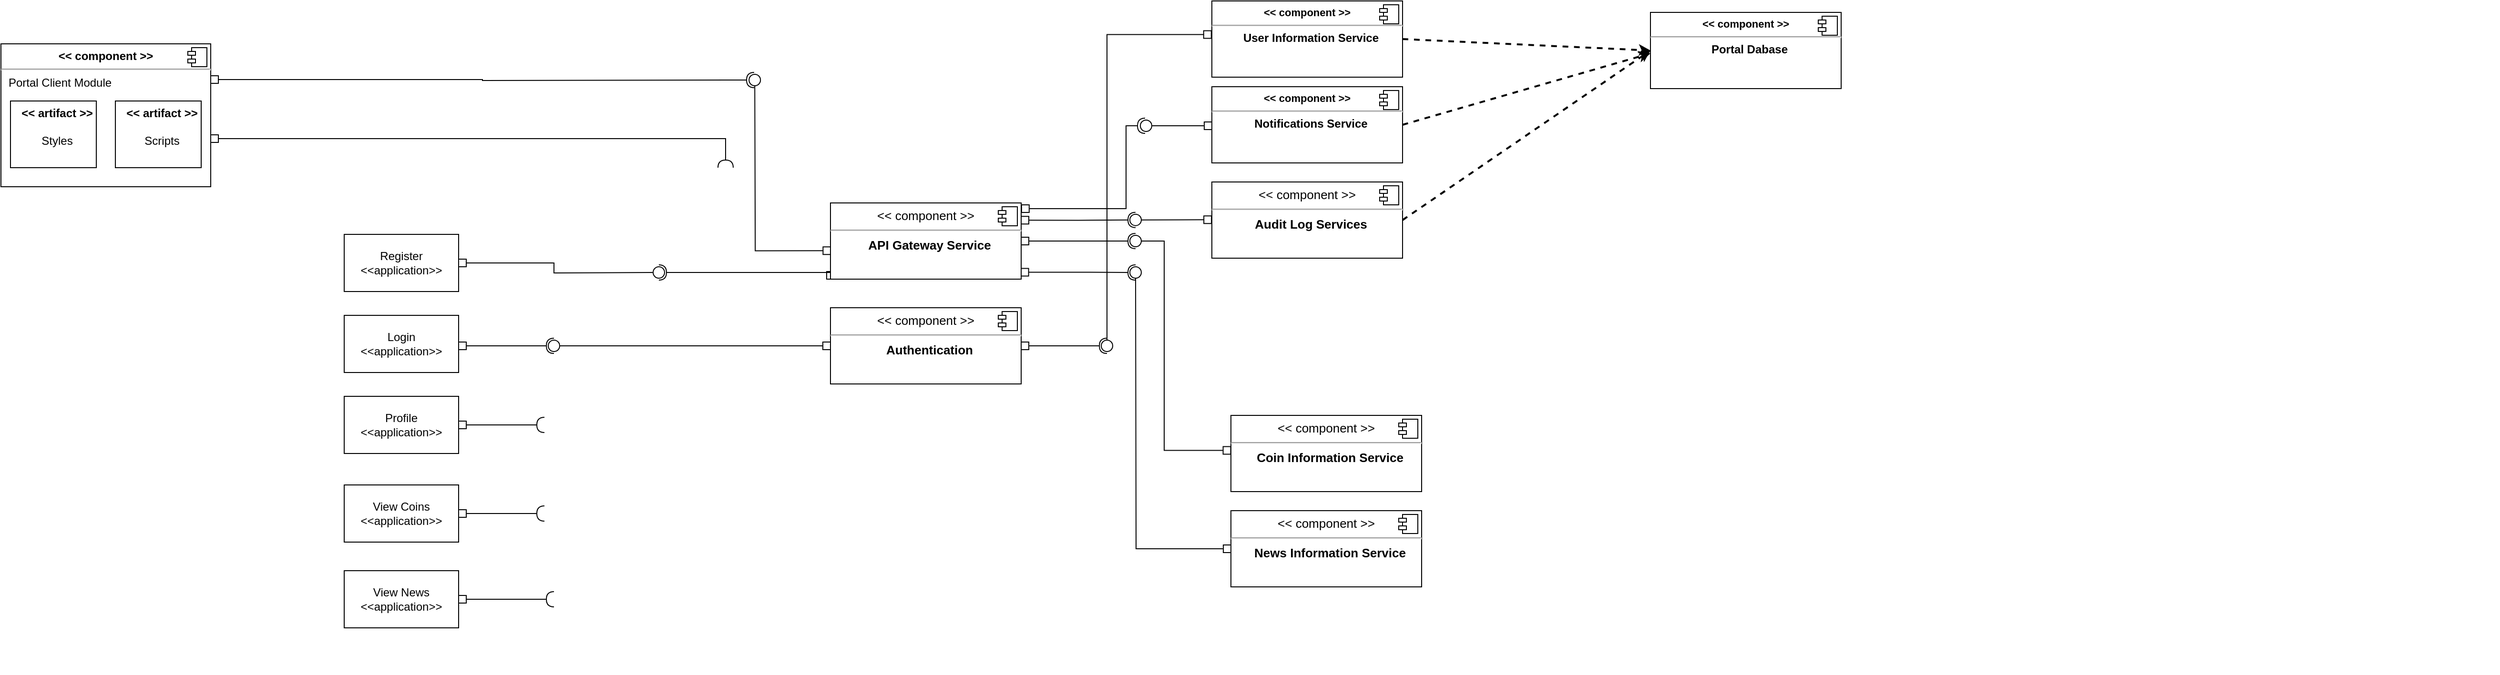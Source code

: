 <mxfile version="20.7.4" type="github">
  <diagram name="Page-1" id="c4acf3e9-155e-7222-9cf6-157b1a14988f">
    <mxGraphModel dx="2284" dy="782" grid="1" gridSize="10" guides="1" tooltips="1" connect="1" arrows="1" fold="1" page="1" pageScale="1" pageWidth="850" pageHeight="1100" background="none" math="0" shadow="0">
      <root>
        <mxCell id="0" />
        <mxCell id="1" parent="0" />
        <mxCell id="J00o2H0Ra1XBxUk8elXU-5" value="&lt;p style=&quot;margin:0px;margin-top:6px;text-align:center;&quot;&gt;&lt;b&gt;&amp;lt;&amp;lt; component &amp;gt;&amp;gt;&lt;/b&gt;&lt;/p&gt;&lt;hr&gt;&lt;p style=&quot;margin:0px;margin-left:8px;&quot;&gt;Portal Client Module&lt;/p&gt;" style="align=left;overflow=fill;html=1;dropTarget=0;" vertex="1" parent="1">
          <mxGeometry x="-280" y="550" width="220" height="150" as="geometry" />
        </mxCell>
        <mxCell id="J00o2H0Ra1XBxUk8elXU-6" value="" style="shape=component;jettyWidth=8;jettyHeight=4;" vertex="1" parent="J00o2H0Ra1XBxUk8elXU-5">
          <mxGeometry x="1" width="20" height="20" relative="1" as="geometry">
            <mxPoint x="-24" y="4" as="offset" />
          </mxGeometry>
        </mxCell>
        <mxCell id="J00o2H0Ra1XBxUk8elXU-7" value="&lt;p style=&quot;margin:0px;margin-top:6px;text-align:center;&quot;&gt;&lt;/p&gt;&lt;p style=&quot;text-align: center; margin: 0px 0px 0px 8px;&quot;&gt;&lt;b&gt;&amp;lt;&amp;lt; artifact &amp;gt;&amp;gt;&lt;/b&gt;&lt;/p&gt;&lt;p style=&quot;text-align: center; margin: 0px 0px 0px 8px;&quot;&gt;&lt;b&gt;&lt;br&gt;&lt;/b&gt;&lt;/p&gt;&lt;p style=&quot;text-align: center; margin: 0px 0px 0px 8px;&quot;&gt;Scripts&lt;/p&gt;" style="align=left;overflow=fill;html=1;dropTarget=0;" vertex="1" parent="J00o2H0Ra1XBxUk8elXU-5">
          <mxGeometry x="120" y="60" width="90" height="70" as="geometry" />
        </mxCell>
        <mxCell id="J00o2H0Ra1XBxUk8elXU-8" value="&lt;p style=&quot;margin:0px;margin-top:6px;text-align:center;&quot;&gt;&lt;/p&gt;&lt;p style=&quot;text-align: center; margin: 0px 0px 0px 8px;&quot;&gt;&lt;b&gt;&amp;lt;&amp;lt; artifact &amp;gt;&amp;gt;&lt;/b&gt;&lt;/p&gt;&lt;p style=&quot;text-align: center; margin: 0px 0px 0px 8px;&quot;&gt;&lt;b&gt;&lt;br&gt;&lt;/b&gt;&lt;/p&gt;&lt;p style=&quot;text-align: center; margin: 0px 0px 0px 8px;&quot;&gt;Styles&lt;/p&gt;" style="align=left;overflow=fill;html=1;dropTarget=0;" vertex="1" parent="1">
          <mxGeometry x="-270" y="610" width="90" height="70" as="geometry" />
        </mxCell>
        <mxCell id="J00o2H0Ra1XBxUk8elXU-11" style="edgeStyle=orthogonalEdgeStyle;rounded=0;orthogonalLoop=1;jettySize=auto;html=1;startArrow=box;startFill=0;endArrow=oval;endFill=0;endSize=12;sourcePerimeterSpacing=20;targetPerimeterSpacing=20;exitX=-0.001;exitY=0.459;exitDx=0;exitDy=0;exitPerimeter=0;" edge="1" parent="1" source="J00o2H0Ra1XBxUk8elXU-12">
          <mxGeometry relative="1" as="geometry">
            <mxPoint x="910" y="757.0" as="targetPoint" />
            <Array as="points">
              <mxPoint x="940" y="977" />
              <mxPoint x="940" y="757" />
            </Array>
            <mxPoint x="1010" y="977" as="sourcePoint" />
          </mxGeometry>
        </mxCell>
        <mxCell id="J00o2H0Ra1XBxUk8elXU-12" value="&lt;p style=&quot;margin: 6px 0px 0px; font-size: 13px;&quot;&gt;&lt;span style=&quot;font-size: 13px;&quot;&gt;&lt;font style=&quot;font-size: 13px;&quot;&gt;&amp;lt;&amp;lt; component &amp;gt;&amp;gt;&lt;/font&gt;&lt;/span&gt;&lt;/p&gt;&lt;hr style=&quot;font-size: 13px;&quot;&gt;&lt;p style=&quot;margin: 0px 0px 0px 8px; font-size: 13px;&quot;&gt;&lt;b&gt;Coin Information Service&lt;/b&gt;&lt;/p&gt;" style="align=center;overflow=fill;html=1;dropTarget=0;fontStyle=0;fontSize=13;" vertex="1" parent="1">
          <mxGeometry x="1010" y="940" width="200" height="80" as="geometry" />
        </mxCell>
        <mxCell id="J00o2H0Ra1XBxUk8elXU-13" value="" style="shape=component;jettyWidth=8;jettyHeight=4;" vertex="1" parent="J00o2H0Ra1XBxUk8elXU-12">
          <mxGeometry x="1" width="20" height="20" relative="1" as="geometry">
            <mxPoint x="-24" y="4" as="offset" />
          </mxGeometry>
        </mxCell>
        <mxCell id="J00o2H0Ra1XBxUk8elXU-14" style="edgeStyle=orthogonalEdgeStyle;rounded=0;orthogonalLoop=1;jettySize=auto;html=1;startArrow=box;startFill=0;endArrow=oval;endFill=0;endSize=12;sourcePerimeterSpacing=20;targetPerimeterSpacing=20;exitX=0;exitY=0.5;exitDx=0;exitDy=0;" edge="1" parent="1" source="J00o2H0Ra1XBxUk8elXU-15">
          <mxGeometry relative="1" as="geometry">
            <mxPoint x="910" y="790" as="targetPoint" />
          </mxGeometry>
        </mxCell>
        <mxCell id="J00o2H0Ra1XBxUk8elXU-15" value="&lt;p style=&quot;margin: 6px 0px 0px; font-size: 13px;&quot;&gt;&lt;span style=&quot;font-size: 13px;&quot;&gt;&lt;font style=&quot;font-size: 13px;&quot;&gt;&amp;lt;&amp;lt; component &amp;gt;&amp;gt;&lt;/font&gt;&lt;/span&gt;&lt;/p&gt;&lt;hr style=&quot;font-size: 13px;&quot;&gt;&lt;p style=&quot;margin: 0px 0px 0px 8px; font-size: 13px;&quot;&gt;&lt;b&gt;News Information Service&lt;/b&gt;&lt;/p&gt;" style="align=center;overflow=fill;html=1;dropTarget=0;fontStyle=0;fontSize=13;" vertex="1" parent="1">
          <mxGeometry x="1010" y="1040" width="200" height="80" as="geometry" />
        </mxCell>
        <mxCell id="J00o2H0Ra1XBxUk8elXU-16" value="" style="shape=component;jettyWidth=8;jettyHeight=4;" vertex="1" parent="J00o2H0Ra1XBxUk8elXU-15">
          <mxGeometry x="1" width="20" height="20" relative="1" as="geometry">
            <mxPoint x="-24" y="4" as="offset" />
          </mxGeometry>
        </mxCell>
        <mxCell id="J00o2H0Ra1XBxUk8elXU-18" style="edgeStyle=orthogonalEdgeStyle;rounded=0;orthogonalLoop=1;jettySize=auto;html=1;endArrow=oval;endFill=0;targetPerimeterSpacing=20;sourcePerimeterSpacing=20;endSize=12;exitX=-0.003;exitY=0.441;exitDx=0;exitDy=0;startArrow=box;startFill=0;exitPerimeter=0;" edge="1" parent="1" source="J00o2H0Ra1XBxUk8elXU-19">
          <mxGeometry relative="1" as="geometry">
            <mxPoint x="880" y="867.0" as="targetPoint" />
            <mxPoint x="980" y="542" as="sourcePoint" />
            <Array as="points">
              <mxPoint x="880" y="540" />
            </Array>
          </mxGeometry>
        </mxCell>
        <mxCell id="J00o2H0Ra1XBxUk8elXU-19" value="&lt;p style=&quot;margin: 6px 0px 0px; text-align: center; font-size: 11px;&quot;&gt;&lt;b style=&quot;&quot;&gt;&lt;font style=&quot;font-size: 11px;&quot;&gt;&amp;lt;&amp;lt; component &amp;gt;&amp;gt;&lt;/font&gt;&lt;/b&gt;&lt;/p&gt;&lt;hr style=&quot;font-size: 11px;&quot;&gt;&lt;p style=&quot;text-align: center; margin: 0px 0px 0px 8px;&quot;&gt;&lt;b&gt;User Information Service&lt;/b&gt;&lt;/p&gt;" style="align=left;overflow=fill;html=1;dropTarget=0;" vertex="1" parent="1">
          <mxGeometry x="990" y="505" width="200" height="80" as="geometry" />
        </mxCell>
        <mxCell id="J00o2H0Ra1XBxUk8elXU-20" value="" style="shape=component;jettyWidth=8;jettyHeight=4;" vertex="1" parent="J00o2H0Ra1XBxUk8elXU-19">
          <mxGeometry x="1" width="20" height="20" relative="1" as="geometry">
            <mxPoint x="-24" y="4" as="offset" />
          </mxGeometry>
        </mxCell>
        <mxCell id="J00o2H0Ra1XBxUk8elXU-21" style="edgeStyle=orthogonalEdgeStyle;rounded=0;orthogonalLoop=1;jettySize=auto;html=1;startArrow=box;startFill=0;endArrow=oval;endFill=0;endSize=12;sourcePerimeterSpacing=20;targetPerimeterSpacing=20;exitX=0;exitY=0.512;exitDx=0;exitDy=0;exitPerimeter=0;" edge="1" parent="1" source="J00o2H0Ra1XBxUk8elXU-22">
          <mxGeometry relative="1" as="geometry">
            <mxPoint x="921" y="636" as="targetPoint" />
            <mxPoint x="991" y="636.0" as="sourcePoint" />
            <Array as="points">
              <mxPoint x="921" y="636" />
            </Array>
          </mxGeometry>
        </mxCell>
        <mxCell id="J00o2H0Ra1XBxUk8elXU-22" value="&lt;p style=&quot;margin: 6px 0px 0px; text-align: center; font-size: 11px;&quot;&gt;&lt;b style=&quot;&quot;&gt;&lt;font style=&quot;font-size: 11px;&quot;&gt;&amp;lt;&amp;lt; component &amp;gt;&amp;gt;&lt;/font&gt;&lt;/b&gt;&lt;/p&gt;&lt;hr style=&quot;font-size: 11px;&quot;&gt;&lt;p style=&quot;text-align: center; margin: 0px 0px 0px 8px;&quot;&gt;&lt;b&gt;Notifications Service&lt;/b&gt;&lt;/p&gt;" style="align=left;overflow=fill;html=1;dropTarget=0;" vertex="1" parent="1">
          <mxGeometry x="990" y="595" width="200" height="80" as="geometry" />
        </mxCell>
        <mxCell id="J00o2H0Ra1XBxUk8elXU-23" value="" style="shape=component;jettyWidth=8;jettyHeight=4;" vertex="1" parent="J00o2H0Ra1XBxUk8elXU-22">
          <mxGeometry x="1" width="20" height="20" relative="1" as="geometry">
            <mxPoint x="-24" y="4" as="offset" />
          </mxGeometry>
        </mxCell>
        <mxCell id="J00o2H0Ra1XBxUk8elXU-24" style="edgeStyle=orthogonalEdgeStyle;rounded=0;orthogonalLoop=1;jettySize=auto;html=1;endArrow=halfCircle;endFill=0;startArrow=box;startFill=0;exitX=1;exitY=0.5;exitDx=0;exitDy=0;" edge="1" parent="1" source="J00o2H0Ra1XBxUk8elXU-26">
          <mxGeometry relative="1" as="geometry">
            <mxPoint x="880" y="867.0" as="targetPoint" />
            <mxPoint x="780" y="867" as="sourcePoint" />
          </mxGeometry>
        </mxCell>
        <mxCell id="J00o2H0Ra1XBxUk8elXU-53" style="edgeStyle=orthogonalEdgeStyle;rounded=0;orthogonalLoop=1;jettySize=auto;html=1;endArrow=oval;endFill=0;endSize=12;startArrow=box;startFill=0;" edge="1" parent="1" source="J00o2H0Ra1XBxUk8elXU-26">
          <mxGeometry relative="1" as="geometry">
            <mxPoint x="300" y="867" as="targetPoint" />
          </mxGeometry>
        </mxCell>
        <mxCell id="J00o2H0Ra1XBxUk8elXU-26" value="&lt;p style=&quot;margin: 6px 0px 0px; font-size: 13px;&quot;&gt;&lt;span style=&quot;font-size: 13px;&quot;&gt;&lt;font style=&quot;font-size: 13px;&quot;&gt;&amp;lt;&amp;lt; component &amp;gt;&amp;gt;&lt;/font&gt;&lt;/span&gt;&lt;/p&gt;&lt;hr style=&quot;font-size: 13px;&quot;&gt;&lt;p style=&quot;margin: 0px 0px 0px 8px; font-size: 13px;&quot;&gt;&lt;b&gt;Authentication&lt;/b&gt;&lt;/p&gt;" style="align=center;overflow=fill;html=1;dropTarget=0;fontStyle=0;fontSize=13;" vertex="1" parent="1">
          <mxGeometry x="590" y="827" width="200" height="80" as="geometry" />
        </mxCell>
        <mxCell id="J00o2H0Ra1XBxUk8elXU-27" value="" style="shape=component;jettyWidth=8;jettyHeight=4;" vertex="1" parent="J00o2H0Ra1XBxUk8elXU-26">
          <mxGeometry x="1" width="20" height="20" relative="1" as="geometry">
            <mxPoint x="-24" y="4" as="offset" />
          </mxGeometry>
        </mxCell>
        <mxCell id="J00o2H0Ra1XBxUk8elXU-28" value="&lt;p style=&quot;margin: 6px 0px 0px; font-size: 13px;&quot;&gt;&lt;span style=&quot;font-size: 13px;&quot;&gt;&lt;font style=&quot;font-size: 13px;&quot;&gt;&amp;lt;&amp;lt; component &amp;gt;&amp;gt;&lt;/font&gt;&lt;/span&gt;&lt;/p&gt;&lt;hr style=&quot;font-size: 13px;&quot;&gt;&lt;p style=&quot;margin: 0px 0px 0px 8px; font-size: 13px;&quot;&gt;&lt;b&gt;Audit Log Services&lt;/b&gt;&lt;/p&gt;" style="align=center;overflow=fill;html=1;dropTarget=0;fontStyle=0;fontSize=13;" vertex="1" parent="1">
          <mxGeometry x="990" y="695" width="200" height="80" as="geometry" />
        </mxCell>
        <mxCell id="J00o2H0Ra1XBxUk8elXU-29" value="" style="shape=component;jettyWidth=8;jettyHeight=4;" vertex="1" parent="J00o2H0Ra1XBxUk8elXU-28">
          <mxGeometry x="1" width="20" height="20" relative="1" as="geometry">
            <mxPoint x="-24" y="4" as="offset" />
          </mxGeometry>
        </mxCell>
        <mxCell id="J00o2H0Ra1XBxUk8elXU-30" style="edgeStyle=orthogonalEdgeStyle;rounded=0;orthogonalLoop=1;jettySize=auto;html=1;startArrow=box;startFill=0;endArrow=oval;endFill=0;endSize=12;sourcePerimeterSpacing=20;targetPerimeterSpacing=20;exitX=0.001;exitY=0.627;exitDx=0;exitDy=0;exitPerimeter=0;" edge="1" parent="1" source="J00o2H0Ra1XBxUk8elXU-34">
          <mxGeometry relative="1" as="geometry">
            <mxPoint x="510.6" y="588" as="targetPoint" />
            <mxPoint x="590.0" y="767.96" as="sourcePoint" />
          </mxGeometry>
        </mxCell>
        <mxCell id="J00o2H0Ra1XBxUk8elXU-31" style="edgeStyle=orthogonalEdgeStyle;rounded=0;orthogonalLoop=1;jettySize=auto;html=1;startArrow=box;startFill=0;endArrow=halfCircle;endFill=0;endSize=6;sourcePerimeterSpacing=20;targetPerimeterSpacing=20;exitX=1;exitY=0.5;exitDx=0;exitDy=0;" edge="1" parent="1" source="J00o2H0Ra1XBxUk8elXU-34">
          <mxGeometry relative="1" as="geometry">
            <mxPoint x="910" y="757.0" as="targetPoint" />
          </mxGeometry>
        </mxCell>
        <mxCell id="J00o2H0Ra1XBxUk8elXU-32" style="edgeStyle=orthogonalEdgeStyle;rounded=0;orthogonalLoop=1;jettySize=auto;html=1;startArrow=box;startFill=0;endArrow=halfCircle;endFill=0;endSize=6;sourcePerimeterSpacing=20;targetPerimeterSpacing=20;exitX=0.999;exitY=0.909;exitDx=0;exitDy=0;exitPerimeter=0;" edge="1" parent="1" source="J00o2H0Ra1XBxUk8elXU-34">
          <mxGeometry relative="1" as="geometry">
            <mxPoint x="910" y="790" as="targetPoint" />
            <mxPoint x="790" y="790" as="sourcePoint" />
            <Array as="points" />
          </mxGeometry>
        </mxCell>
        <mxCell id="J00o2H0Ra1XBxUk8elXU-33" style="edgeStyle=orthogonalEdgeStyle;rounded=0;orthogonalLoop=1;jettySize=auto;html=1;startArrow=box;startFill=0;endArrow=halfCircle;endFill=0;endSize=6;sourcePerimeterSpacing=20;targetPerimeterSpacing=20;exitX=1.002;exitY=0.075;exitDx=0;exitDy=0;exitPerimeter=0;" edge="1" parent="1" source="J00o2H0Ra1XBxUk8elXU-34">
          <mxGeometry relative="1" as="geometry">
            <mxPoint x="920" y="636" as="targetPoint" />
            <Array as="points">
              <mxPoint x="900" y="723" />
              <mxPoint x="900" y="636" />
            </Array>
            <mxPoint x="790.0" y="723" as="sourcePoint" />
          </mxGeometry>
        </mxCell>
        <mxCell id="J00o2H0Ra1XBxUk8elXU-56" style="edgeStyle=orthogonalEdgeStyle;rounded=0;orthogonalLoop=1;jettySize=auto;html=1;startArrow=box;startFill=0;endArrow=halfCircle;endFill=0;endSize=6;exitX=0;exitY=1;exitDx=0;exitDy=0;" edge="1" parent="1" source="J00o2H0Ra1XBxUk8elXU-34">
          <mxGeometry relative="1" as="geometry">
            <mxPoint x="410" y="790" as="targetPoint" />
            <Array as="points">
              <mxPoint x="590" y="790" />
              <mxPoint x="430" y="790" />
            </Array>
          </mxGeometry>
        </mxCell>
        <mxCell id="J00o2H0Ra1XBxUk8elXU-34" value="&lt;p style=&quot;margin: 6px 0px 0px; font-size: 13px;&quot;&gt;&lt;span style=&quot;font-size: 13px;&quot;&gt;&lt;font style=&quot;font-size: 13px;&quot;&gt;&amp;lt;&amp;lt; component &amp;gt;&amp;gt;&lt;/font&gt;&lt;/span&gt;&lt;/p&gt;&lt;hr style=&quot;font-size: 13px;&quot;&gt;&lt;p style=&quot;margin: 0px 0px 0px 8px; font-size: 13px;&quot;&gt;&lt;b&gt;API Gateway Service&lt;/b&gt;&lt;/p&gt;" style="align=center;overflow=fill;html=1;dropTarget=0;fontStyle=0;fontSize=13;" vertex="1" parent="1">
          <mxGeometry x="590" y="717" width="200" height="80" as="geometry" />
        </mxCell>
        <mxCell id="J00o2H0Ra1XBxUk8elXU-35" value="" style="shape=component;jettyWidth=8;jettyHeight=4;" vertex="1" parent="J00o2H0Ra1XBxUk8elXU-34">
          <mxGeometry x="1" width="20" height="20" relative="1" as="geometry">
            <mxPoint x="-24" y="4" as="offset" />
          </mxGeometry>
        </mxCell>
        <mxCell id="J00o2H0Ra1XBxUk8elXU-37" value="&lt;p style=&quot;margin: 6px 0px 0px; text-align: center; font-size: 11px;&quot;&gt;&lt;b style=&quot;&quot;&gt;&lt;font style=&quot;font-size: 11px;&quot;&gt;&amp;lt;&amp;lt; component &amp;gt;&amp;gt;&lt;/font&gt;&lt;/b&gt;&lt;/p&gt;&lt;hr style=&quot;font-size: 11px;&quot;&gt;&lt;p style=&quot;text-align: center; margin: 0px 0px 0px 8px;&quot;&gt;&lt;b&gt;Portal Dabase&lt;/b&gt;&lt;/p&gt;" style="align=left;overflow=fill;html=1;dropTarget=0;" vertex="1" parent="1">
          <mxGeometry x="1450" y="517" width="200" height="80" as="geometry" />
        </mxCell>
        <mxCell id="J00o2H0Ra1XBxUk8elXU-38" value="" style="shape=component;jettyWidth=8;jettyHeight=4;" vertex="1" parent="J00o2H0Ra1XBxUk8elXU-37">
          <mxGeometry x="1" width="20" height="20" relative="1" as="geometry">
            <mxPoint x="-24" y="4" as="offset" />
          </mxGeometry>
        </mxCell>
        <mxCell id="J00o2H0Ra1XBxUk8elXU-39" value="" style="endArrow=classic;html=1;rounded=0;fontSize=11;exitX=1;exitY=0.5;exitDx=0;exitDy=0;entryX=0;entryY=0.5;entryDx=0;entryDy=0;dashed=1;strokeWidth=2;" edge="1" parent="1" source="J00o2H0Ra1XBxUk8elXU-19" target="J00o2H0Ra1XBxUk8elXU-37">
          <mxGeometry width="50" height="50" relative="1" as="geometry">
            <mxPoint x="1360" y="840" as="sourcePoint" />
            <mxPoint x="1420" y="538.5" as="targetPoint" />
          </mxGeometry>
        </mxCell>
        <mxCell id="J00o2H0Ra1XBxUk8elXU-40" value="" style="endArrow=classic;html=1;rounded=0;fontSize=11;exitX=1;exitY=0.5;exitDx=0;exitDy=0;dashed=1;strokeWidth=2;" edge="1" parent="1" source="J00o2H0Ra1XBxUk8elXU-22">
          <mxGeometry width="50" height="50" relative="1" as="geometry">
            <mxPoint x="1200" y="555" as="sourcePoint" />
            <mxPoint x="1450" y="560" as="targetPoint" />
          </mxGeometry>
        </mxCell>
        <mxCell id="J00o2H0Ra1XBxUk8elXU-41" value="" style="endArrow=classic;html=1;rounded=0;fontSize=11;exitX=1;exitY=0.5;exitDx=0;exitDy=0;dashed=1;strokeWidth=2;entryX=0;entryY=0.5;entryDx=0;entryDy=0;" edge="1" parent="1" source="J00o2H0Ra1XBxUk8elXU-28" target="J00o2H0Ra1XBxUk8elXU-37">
          <mxGeometry width="50" height="50" relative="1" as="geometry">
            <mxPoint x="1200" y="645" as="sourcePoint" />
            <mxPoint x="1418.88" y="561.031" as="targetPoint" />
          </mxGeometry>
        </mxCell>
        <mxCell id="J00o2H0Ra1XBxUk8elXU-42" style="edgeStyle=orthogonalEdgeStyle;rounded=0;orthogonalLoop=1;jettySize=auto;html=1;startArrow=box;startFill=0;endArrow=halfCircle;endFill=0;endSize=6;sourcePerimeterSpacing=20;targetPerimeterSpacing=20;exitX=1;exitY=0.663;exitDx=0;exitDy=0;exitPerimeter=0;" edge="1" parent="1" source="J00o2H0Ra1XBxUk8elXU-5">
          <mxGeometry relative="1" as="geometry">
            <mxPoint x="480" y="680" as="targetPoint" />
            <mxPoint x="380" y="650" as="sourcePoint" />
            <Array as="points">
              <mxPoint x="480" y="649" />
            </Array>
          </mxGeometry>
        </mxCell>
        <mxCell id="J00o2H0Ra1XBxUk8elXU-43" style="edgeStyle=orthogonalEdgeStyle;rounded=0;orthogonalLoop=1;jettySize=auto;html=1;startArrow=box;startFill=0;endArrow=halfCircle;endFill=0;endSize=6;sourcePerimeterSpacing=20;targetPerimeterSpacing=20;exitX=1;exitY=0.25;exitDx=0;exitDy=0;" edge="1" parent="1" source="J00o2H0Ra1XBxUk8elXU-5">
          <mxGeometry relative="1" as="geometry">
            <mxPoint x="510" y="588" as="targetPoint" />
            <mxPoint x="500" y="519.5" as="sourcePoint" />
          </mxGeometry>
        </mxCell>
        <mxCell id="J00o2H0Ra1XBxUk8elXU-44" style="edgeStyle=orthogonalEdgeStyle;rounded=0;orthogonalLoop=1;jettySize=auto;html=1;startArrow=box;startFill=0;endArrow=halfCircle;endFill=0;endSize=6;sourcePerimeterSpacing=20;targetPerimeterSpacing=20;exitX=1;exitY=0.227;exitDx=0;exitDy=0;exitPerimeter=0;" edge="1" parent="1" source="J00o2H0Ra1XBxUk8elXU-34">
          <mxGeometry relative="1" as="geometry">
            <mxPoint x="910" y="734.83" as="targetPoint" />
            <mxPoint x="790" y="734.83" as="sourcePoint" />
          </mxGeometry>
        </mxCell>
        <mxCell id="J00o2H0Ra1XBxUk8elXU-45" style="edgeStyle=orthogonalEdgeStyle;rounded=0;orthogonalLoop=1;jettySize=auto;html=1;startArrow=box;startFill=0;endArrow=oval;endFill=0;endSize=12;sourcePerimeterSpacing=20;targetPerimeterSpacing=20;exitX=-0.002;exitY=0.496;exitDx=0;exitDy=0;exitPerimeter=0;" edge="1" parent="1" source="J00o2H0Ra1XBxUk8elXU-28">
          <mxGeometry relative="1" as="geometry">
            <mxPoint x="910" y="734.83" as="targetPoint" />
            <mxPoint x="990" y="734.83" as="sourcePoint" />
          </mxGeometry>
        </mxCell>
        <mxCell id="J00o2H0Ra1XBxUk8elXU-46" value="" style="shape=image;verticalLabelPosition=bottom;labelBackgroundColor=default;verticalAlign=top;aspect=fixed;imageAspect=0;image=https://cdn.educba.com/academy/wp-content/uploads/2019/09/UML-Component-Diagram.jpg;" vertex="1" parent="1">
          <mxGeometry x="1420" y="700" width="920" height="511.31" as="geometry" />
        </mxCell>
        <mxCell id="J00o2H0Ra1XBxUk8elXU-52" style="edgeStyle=orthogonalEdgeStyle;rounded=0;orthogonalLoop=1;jettySize=auto;html=1;endArrow=halfCircle;endFill=0;endSize=6;startArrow=box;startFill=0;" edge="1" parent="1">
          <mxGeometry relative="1" as="geometry">
            <mxPoint x="300" y="867" as="targetPoint" />
            <mxPoint x="200" y="867.059" as="sourcePoint" />
            <Array as="points">
              <mxPoint x="300" y="867" />
            </Array>
          </mxGeometry>
        </mxCell>
        <mxCell id="J00o2H0Ra1XBxUk8elXU-47" value="&lt;div&gt;Login&lt;/div&gt;&lt;div&gt;&amp;lt;&amp;lt;application&amp;gt;&amp;gt;&lt;br&gt;&lt;/div&gt;" style="rounded=0;whiteSpace=wrap;html=1;" vertex="1" parent="1">
          <mxGeometry x="80" y="835" width="120" height="60" as="geometry" />
        </mxCell>
        <mxCell id="J00o2H0Ra1XBxUk8elXU-60" style="edgeStyle=orthogonalEdgeStyle;rounded=0;orthogonalLoop=1;jettySize=auto;html=1;startArrow=box;startFill=0;endArrow=oval;endFill=0;endSize=12;" edge="1" parent="1" source="J00o2H0Ra1XBxUk8elXU-48">
          <mxGeometry relative="1" as="geometry">
            <mxPoint x="410" y="790" as="targetPoint" />
          </mxGeometry>
        </mxCell>
        <mxCell id="J00o2H0Ra1XBxUk8elXU-48" value="&lt;div&gt;Register&lt;/div&gt;&lt;div&gt;&amp;lt;&amp;lt;application&amp;gt;&amp;gt;&lt;br&gt;&lt;/div&gt;" style="rounded=0;whiteSpace=wrap;html=1;" vertex="1" parent="1">
          <mxGeometry x="80" y="750" width="120" height="60" as="geometry" />
        </mxCell>
        <mxCell id="J00o2H0Ra1XBxUk8elXU-57" style="edgeStyle=orthogonalEdgeStyle;rounded=0;orthogonalLoop=1;jettySize=auto;html=1;startArrow=box;startFill=0;endArrow=halfCircle;endFill=0;endSize=6;" edge="1" parent="1" source="J00o2H0Ra1XBxUk8elXU-49">
          <mxGeometry relative="1" as="geometry">
            <mxPoint x="290" y="950" as="targetPoint" />
          </mxGeometry>
        </mxCell>
        <mxCell id="J00o2H0Ra1XBxUk8elXU-49" value="Profile&lt;div&gt;&amp;lt;&amp;lt;application&amp;gt;&amp;gt;&lt;br&gt;&lt;/div&gt;" style="rounded=0;whiteSpace=wrap;html=1;" vertex="1" parent="1">
          <mxGeometry x="80" y="920" width="120" height="60" as="geometry" />
        </mxCell>
        <mxCell id="J00o2H0Ra1XBxUk8elXU-58" style="edgeStyle=orthogonalEdgeStyle;rounded=0;orthogonalLoop=1;jettySize=auto;html=1;startArrow=box;startFill=0;endArrow=halfCircle;endFill=0;endSize=6;" edge="1" parent="1" source="J00o2H0Ra1XBxUk8elXU-50">
          <mxGeometry relative="1" as="geometry">
            <mxPoint x="290" y="1043" as="targetPoint" />
          </mxGeometry>
        </mxCell>
        <mxCell id="J00o2H0Ra1XBxUk8elXU-50" value="View Coins&lt;br&gt;&lt;div&gt;&amp;lt;&amp;lt;application&amp;gt;&amp;gt;&lt;br&gt;&lt;/div&gt;" style="rounded=0;whiteSpace=wrap;html=1;" vertex="1" parent="1">
          <mxGeometry x="80" y="1013" width="120" height="60" as="geometry" />
        </mxCell>
        <mxCell id="J00o2H0Ra1XBxUk8elXU-59" style="edgeStyle=orthogonalEdgeStyle;rounded=0;orthogonalLoop=1;jettySize=auto;html=1;startArrow=box;startFill=0;endArrow=halfCircle;endFill=0;endSize=6;" edge="1" parent="1" source="J00o2H0Ra1XBxUk8elXU-51">
          <mxGeometry relative="1" as="geometry">
            <mxPoint x="300" y="1133" as="targetPoint" />
          </mxGeometry>
        </mxCell>
        <mxCell id="J00o2H0Ra1XBxUk8elXU-51" value="View News&lt;br&gt;&lt;div&gt;&amp;lt;&amp;lt;application&amp;gt;&amp;gt;&lt;br&gt;&lt;/div&gt;" style="rounded=0;whiteSpace=wrap;html=1;" vertex="1" parent="1">
          <mxGeometry x="80" y="1103" width="120" height="60" as="geometry" />
        </mxCell>
      </root>
    </mxGraphModel>
  </diagram>
</mxfile>

